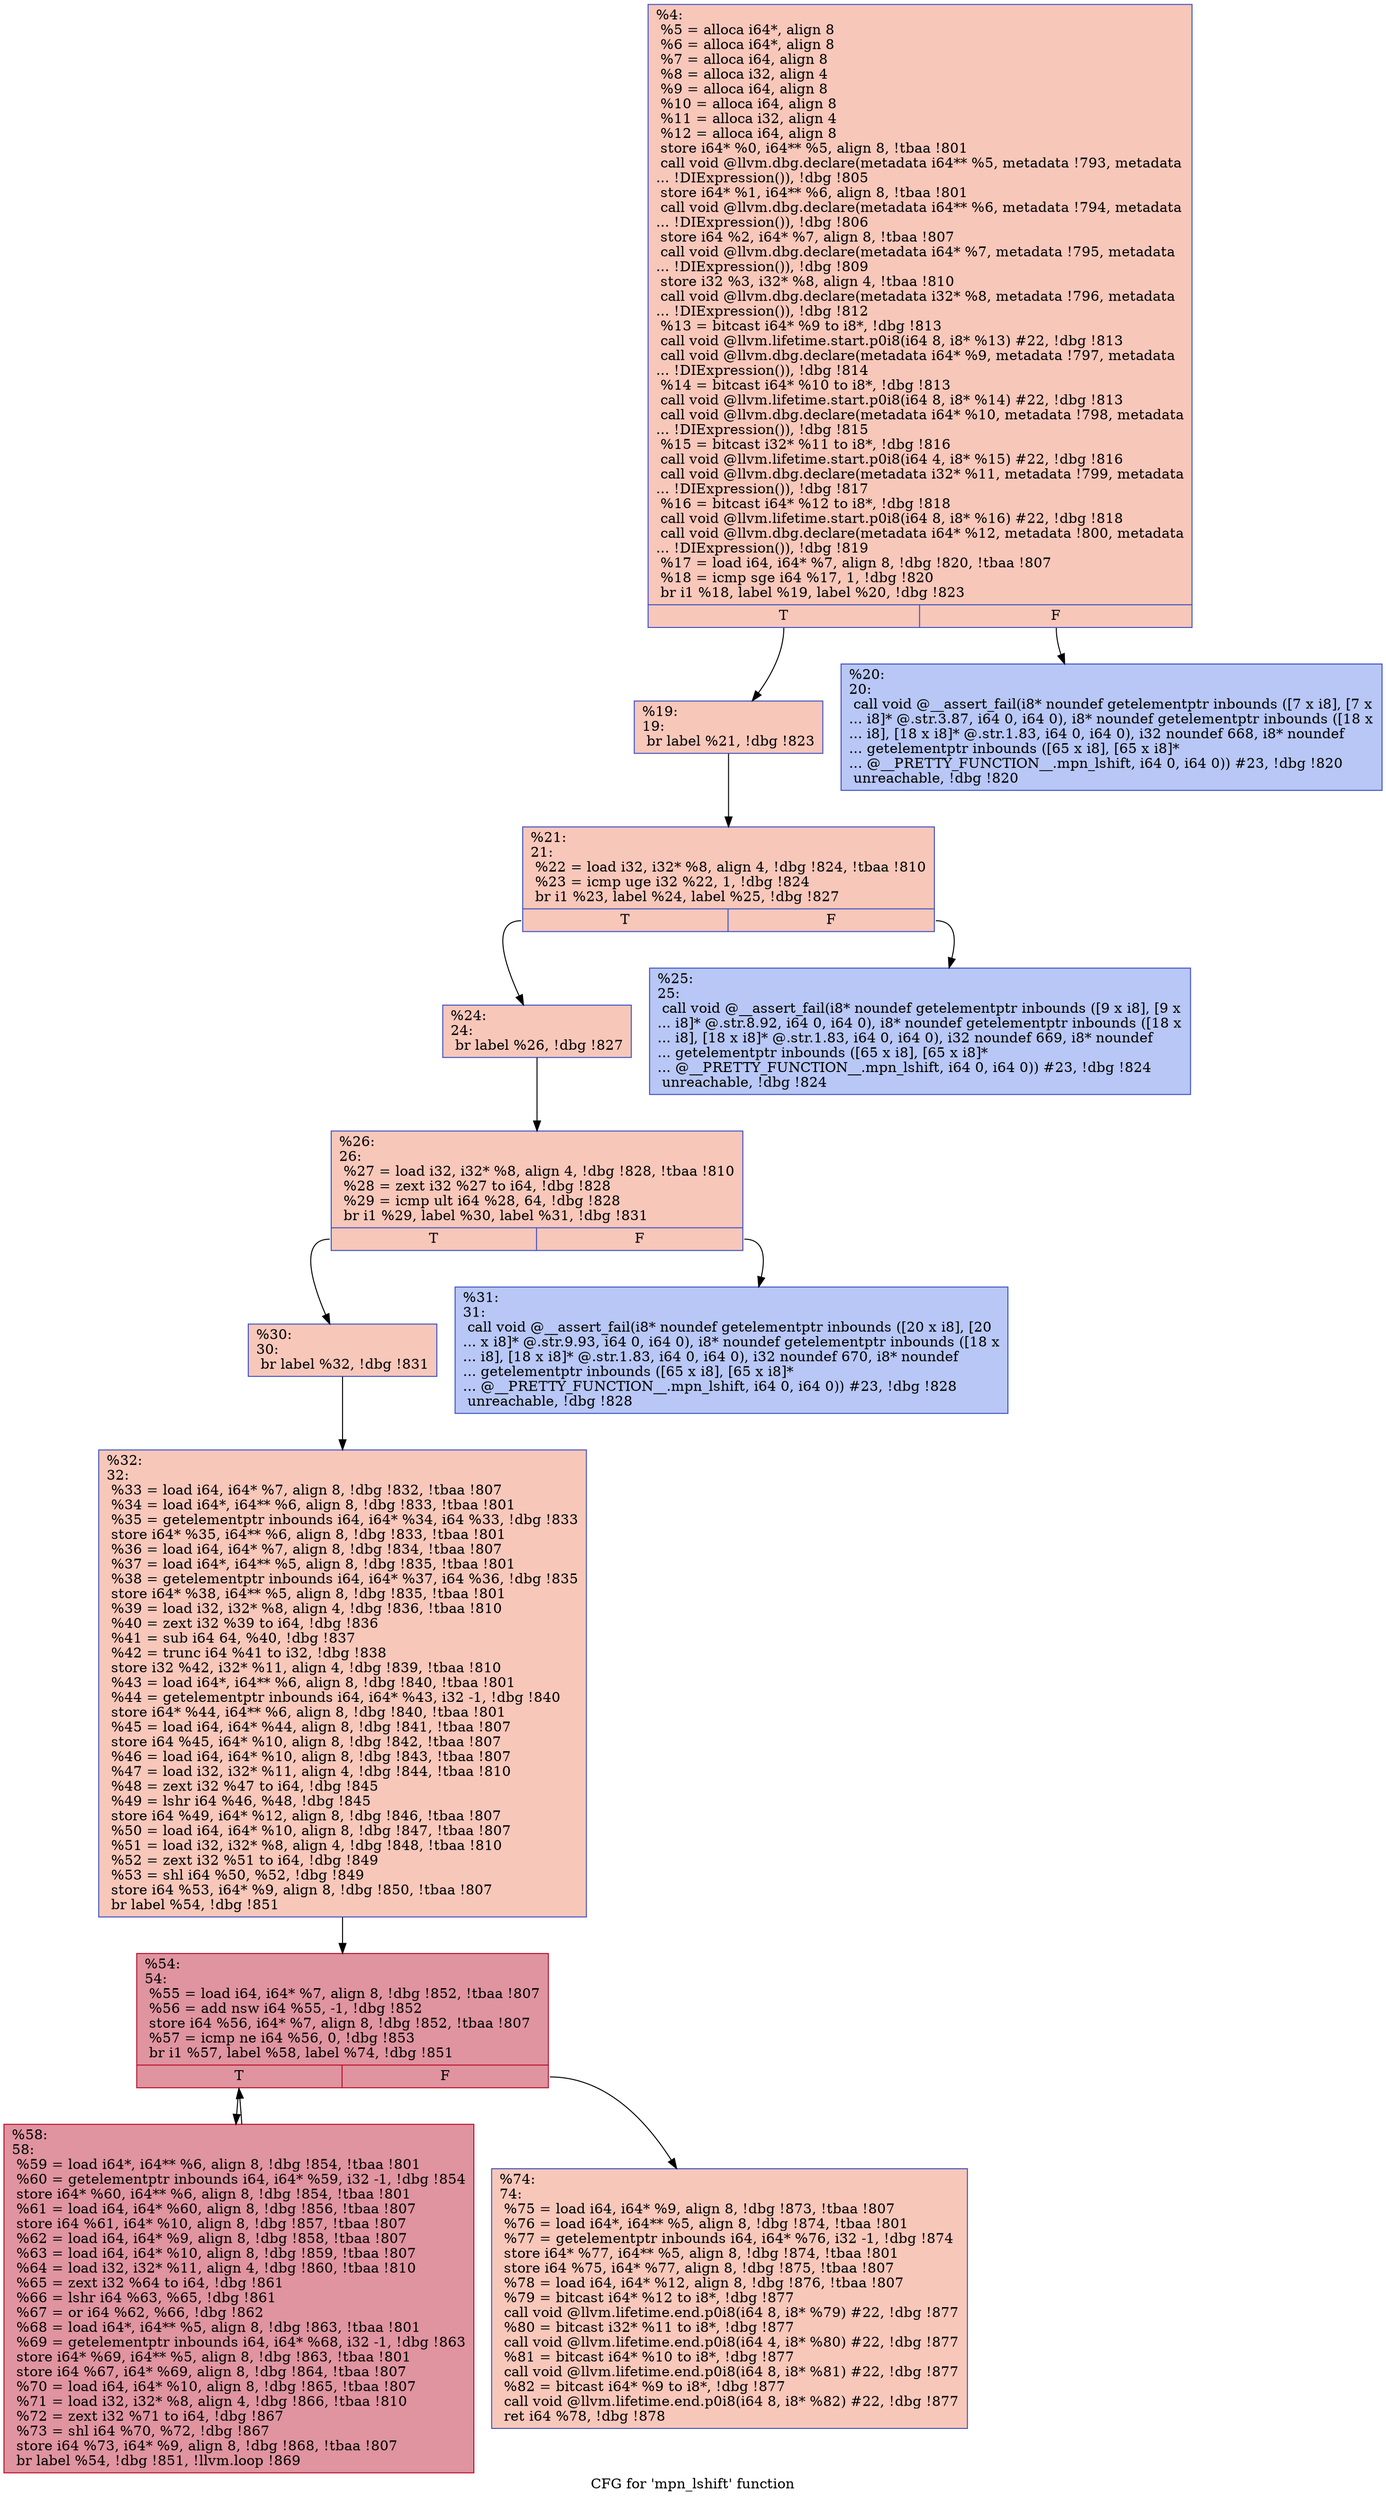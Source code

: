 digraph "CFG for 'mpn_lshift' function" {
	label="CFG for 'mpn_lshift' function";

	Node0x25b7d40 [shape=record,color="#3d50c3ff", style=filled, fillcolor="#ec7f6370",label="{%4:\l  %5 = alloca i64*, align 8\l  %6 = alloca i64*, align 8\l  %7 = alloca i64, align 8\l  %8 = alloca i32, align 4\l  %9 = alloca i64, align 8\l  %10 = alloca i64, align 8\l  %11 = alloca i32, align 4\l  %12 = alloca i64, align 8\l  store i64* %0, i64** %5, align 8, !tbaa !801\l  call void @llvm.dbg.declare(metadata i64** %5, metadata !793, metadata\l... !DIExpression()), !dbg !805\l  store i64* %1, i64** %6, align 8, !tbaa !801\l  call void @llvm.dbg.declare(metadata i64** %6, metadata !794, metadata\l... !DIExpression()), !dbg !806\l  store i64 %2, i64* %7, align 8, !tbaa !807\l  call void @llvm.dbg.declare(metadata i64* %7, metadata !795, metadata\l... !DIExpression()), !dbg !809\l  store i32 %3, i32* %8, align 4, !tbaa !810\l  call void @llvm.dbg.declare(metadata i32* %8, metadata !796, metadata\l... !DIExpression()), !dbg !812\l  %13 = bitcast i64* %9 to i8*, !dbg !813\l  call void @llvm.lifetime.start.p0i8(i64 8, i8* %13) #22, !dbg !813\l  call void @llvm.dbg.declare(metadata i64* %9, metadata !797, metadata\l... !DIExpression()), !dbg !814\l  %14 = bitcast i64* %10 to i8*, !dbg !813\l  call void @llvm.lifetime.start.p0i8(i64 8, i8* %14) #22, !dbg !813\l  call void @llvm.dbg.declare(metadata i64* %10, metadata !798, metadata\l... !DIExpression()), !dbg !815\l  %15 = bitcast i32* %11 to i8*, !dbg !816\l  call void @llvm.lifetime.start.p0i8(i64 4, i8* %15) #22, !dbg !816\l  call void @llvm.dbg.declare(metadata i32* %11, metadata !799, metadata\l... !DIExpression()), !dbg !817\l  %16 = bitcast i64* %12 to i8*, !dbg !818\l  call void @llvm.lifetime.start.p0i8(i64 8, i8* %16) #22, !dbg !818\l  call void @llvm.dbg.declare(metadata i64* %12, metadata !800, metadata\l... !DIExpression()), !dbg !819\l  %17 = load i64, i64* %7, align 8, !dbg !820, !tbaa !807\l  %18 = icmp sge i64 %17, 1, !dbg !820\l  br i1 %18, label %19, label %20, !dbg !823\l|{<s0>T|<s1>F}}"];
	Node0x25b7d40:s0 -> Node0x25b7e00;
	Node0x25b7d40:s1 -> Node0x25b7e50;
	Node0x25b7e00 [shape=record,color="#3d50c3ff", style=filled, fillcolor="#ec7f6370",label="{%19:\l19:                                               \l  br label %21, !dbg !823\l}"];
	Node0x25b7e00 -> Node0x25b7ea0;
	Node0x25b7e50 [shape=record,color="#3d50c3ff", style=filled, fillcolor="#5f7fe870",label="{%20:\l20:                                               \l  call void @__assert_fail(i8* noundef getelementptr inbounds ([7 x i8], [7 x\l... i8]* @.str.3.87, i64 0, i64 0), i8* noundef getelementptr inbounds ([18 x\l... i8], [18 x i8]* @.str.1.83, i64 0, i64 0), i32 noundef 668, i8* noundef\l... getelementptr inbounds ([65 x i8], [65 x i8]*\l... @__PRETTY_FUNCTION__.mpn_lshift, i64 0, i64 0)) #23, !dbg !820\l  unreachable, !dbg !820\l}"];
	Node0x25b7ea0 [shape=record,color="#3d50c3ff", style=filled, fillcolor="#ec7f6370",label="{%21:\l21:                                               \l  %22 = load i32, i32* %8, align 4, !dbg !824, !tbaa !810\l  %23 = icmp uge i32 %22, 1, !dbg !824\l  br i1 %23, label %24, label %25, !dbg !827\l|{<s0>T|<s1>F}}"];
	Node0x25b7ea0:s0 -> Node0x25b7ef0;
	Node0x25b7ea0:s1 -> Node0x25b7f40;
	Node0x25b7ef0 [shape=record,color="#3d50c3ff", style=filled, fillcolor="#ec7f6370",label="{%24:\l24:                                               \l  br label %26, !dbg !827\l}"];
	Node0x25b7ef0 -> Node0x25b7f90;
	Node0x25b7f40 [shape=record,color="#3d50c3ff", style=filled, fillcolor="#5f7fe870",label="{%25:\l25:                                               \l  call void @__assert_fail(i8* noundef getelementptr inbounds ([9 x i8], [9 x\l... i8]* @.str.8.92, i64 0, i64 0), i8* noundef getelementptr inbounds ([18 x\l... i8], [18 x i8]* @.str.1.83, i64 0, i64 0), i32 noundef 669, i8* noundef\l... getelementptr inbounds ([65 x i8], [65 x i8]*\l... @__PRETTY_FUNCTION__.mpn_lshift, i64 0, i64 0)) #23, !dbg !824\l  unreachable, !dbg !824\l}"];
	Node0x25b7f90 [shape=record,color="#3d50c3ff", style=filled, fillcolor="#ec7f6370",label="{%26:\l26:                                               \l  %27 = load i32, i32* %8, align 4, !dbg !828, !tbaa !810\l  %28 = zext i32 %27 to i64, !dbg !828\l  %29 = icmp ult i64 %28, 64, !dbg !828\l  br i1 %29, label %30, label %31, !dbg !831\l|{<s0>T|<s1>F}}"];
	Node0x25b7f90:s0 -> Node0x25b7fe0;
	Node0x25b7f90:s1 -> Node0x25b8030;
	Node0x25b7fe0 [shape=record,color="#3d50c3ff", style=filled, fillcolor="#ec7f6370",label="{%30:\l30:                                               \l  br label %32, !dbg !831\l}"];
	Node0x25b7fe0 -> Node0x25b8080;
	Node0x25b8030 [shape=record,color="#3d50c3ff", style=filled, fillcolor="#5f7fe870",label="{%31:\l31:                                               \l  call void @__assert_fail(i8* noundef getelementptr inbounds ([20 x i8], [20\l... x i8]* @.str.9.93, i64 0, i64 0), i8* noundef getelementptr inbounds ([18 x\l... i8], [18 x i8]* @.str.1.83, i64 0, i64 0), i32 noundef 670, i8* noundef\l... getelementptr inbounds ([65 x i8], [65 x i8]*\l... @__PRETTY_FUNCTION__.mpn_lshift, i64 0, i64 0)) #23, !dbg !828\l  unreachable, !dbg !828\l}"];
	Node0x25b8080 [shape=record,color="#3d50c3ff", style=filled, fillcolor="#ec7f6370",label="{%32:\l32:                                               \l  %33 = load i64, i64* %7, align 8, !dbg !832, !tbaa !807\l  %34 = load i64*, i64** %6, align 8, !dbg !833, !tbaa !801\l  %35 = getelementptr inbounds i64, i64* %34, i64 %33, !dbg !833\l  store i64* %35, i64** %6, align 8, !dbg !833, !tbaa !801\l  %36 = load i64, i64* %7, align 8, !dbg !834, !tbaa !807\l  %37 = load i64*, i64** %5, align 8, !dbg !835, !tbaa !801\l  %38 = getelementptr inbounds i64, i64* %37, i64 %36, !dbg !835\l  store i64* %38, i64** %5, align 8, !dbg !835, !tbaa !801\l  %39 = load i32, i32* %8, align 4, !dbg !836, !tbaa !810\l  %40 = zext i32 %39 to i64, !dbg !836\l  %41 = sub i64 64, %40, !dbg !837\l  %42 = trunc i64 %41 to i32, !dbg !838\l  store i32 %42, i32* %11, align 4, !dbg !839, !tbaa !810\l  %43 = load i64*, i64** %6, align 8, !dbg !840, !tbaa !801\l  %44 = getelementptr inbounds i64, i64* %43, i32 -1, !dbg !840\l  store i64* %44, i64** %6, align 8, !dbg !840, !tbaa !801\l  %45 = load i64, i64* %44, align 8, !dbg !841, !tbaa !807\l  store i64 %45, i64* %10, align 8, !dbg !842, !tbaa !807\l  %46 = load i64, i64* %10, align 8, !dbg !843, !tbaa !807\l  %47 = load i32, i32* %11, align 4, !dbg !844, !tbaa !810\l  %48 = zext i32 %47 to i64, !dbg !845\l  %49 = lshr i64 %46, %48, !dbg !845\l  store i64 %49, i64* %12, align 8, !dbg !846, !tbaa !807\l  %50 = load i64, i64* %10, align 8, !dbg !847, !tbaa !807\l  %51 = load i32, i32* %8, align 4, !dbg !848, !tbaa !810\l  %52 = zext i32 %51 to i64, !dbg !849\l  %53 = shl i64 %50, %52, !dbg !849\l  store i64 %53, i64* %9, align 8, !dbg !850, !tbaa !807\l  br label %54, !dbg !851\l}"];
	Node0x25b8080 -> Node0x25b80d0;
	Node0x25b80d0 [shape=record,color="#b70d28ff", style=filled, fillcolor="#b70d2870",label="{%54:\l54:                                               \l  %55 = load i64, i64* %7, align 8, !dbg !852, !tbaa !807\l  %56 = add nsw i64 %55, -1, !dbg !852\l  store i64 %56, i64* %7, align 8, !dbg !852, !tbaa !807\l  %57 = icmp ne i64 %56, 0, !dbg !853\l  br i1 %57, label %58, label %74, !dbg !851\l|{<s0>T|<s1>F}}"];
	Node0x25b80d0:s0 -> Node0x25b8120;
	Node0x25b80d0:s1 -> Node0x25b8170;
	Node0x25b8120 [shape=record,color="#b70d28ff", style=filled, fillcolor="#b70d2870",label="{%58:\l58:                                               \l  %59 = load i64*, i64** %6, align 8, !dbg !854, !tbaa !801\l  %60 = getelementptr inbounds i64, i64* %59, i32 -1, !dbg !854\l  store i64* %60, i64** %6, align 8, !dbg !854, !tbaa !801\l  %61 = load i64, i64* %60, align 8, !dbg !856, !tbaa !807\l  store i64 %61, i64* %10, align 8, !dbg !857, !tbaa !807\l  %62 = load i64, i64* %9, align 8, !dbg !858, !tbaa !807\l  %63 = load i64, i64* %10, align 8, !dbg !859, !tbaa !807\l  %64 = load i32, i32* %11, align 4, !dbg !860, !tbaa !810\l  %65 = zext i32 %64 to i64, !dbg !861\l  %66 = lshr i64 %63, %65, !dbg !861\l  %67 = or i64 %62, %66, !dbg !862\l  %68 = load i64*, i64** %5, align 8, !dbg !863, !tbaa !801\l  %69 = getelementptr inbounds i64, i64* %68, i32 -1, !dbg !863\l  store i64* %69, i64** %5, align 8, !dbg !863, !tbaa !801\l  store i64 %67, i64* %69, align 8, !dbg !864, !tbaa !807\l  %70 = load i64, i64* %10, align 8, !dbg !865, !tbaa !807\l  %71 = load i32, i32* %8, align 4, !dbg !866, !tbaa !810\l  %72 = zext i32 %71 to i64, !dbg !867\l  %73 = shl i64 %70, %72, !dbg !867\l  store i64 %73, i64* %9, align 8, !dbg !868, !tbaa !807\l  br label %54, !dbg !851, !llvm.loop !869\l}"];
	Node0x25b8120 -> Node0x25b80d0;
	Node0x25b8170 [shape=record,color="#3d50c3ff", style=filled, fillcolor="#ec7f6370",label="{%74:\l74:                                               \l  %75 = load i64, i64* %9, align 8, !dbg !873, !tbaa !807\l  %76 = load i64*, i64** %5, align 8, !dbg !874, !tbaa !801\l  %77 = getelementptr inbounds i64, i64* %76, i32 -1, !dbg !874\l  store i64* %77, i64** %5, align 8, !dbg !874, !tbaa !801\l  store i64 %75, i64* %77, align 8, !dbg !875, !tbaa !807\l  %78 = load i64, i64* %12, align 8, !dbg !876, !tbaa !807\l  %79 = bitcast i64* %12 to i8*, !dbg !877\l  call void @llvm.lifetime.end.p0i8(i64 8, i8* %79) #22, !dbg !877\l  %80 = bitcast i32* %11 to i8*, !dbg !877\l  call void @llvm.lifetime.end.p0i8(i64 4, i8* %80) #22, !dbg !877\l  %81 = bitcast i64* %10 to i8*, !dbg !877\l  call void @llvm.lifetime.end.p0i8(i64 8, i8* %81) #22, !dbg !877\l  %82 = bitcast i64* %9 to i8*, !dbg !877\l  call void @llvm.lifetime.end.p0i8(i64 8, i8* %82) #22, !dbg !877\l  ret i64 %78, !dbg !878\l}"];
}
